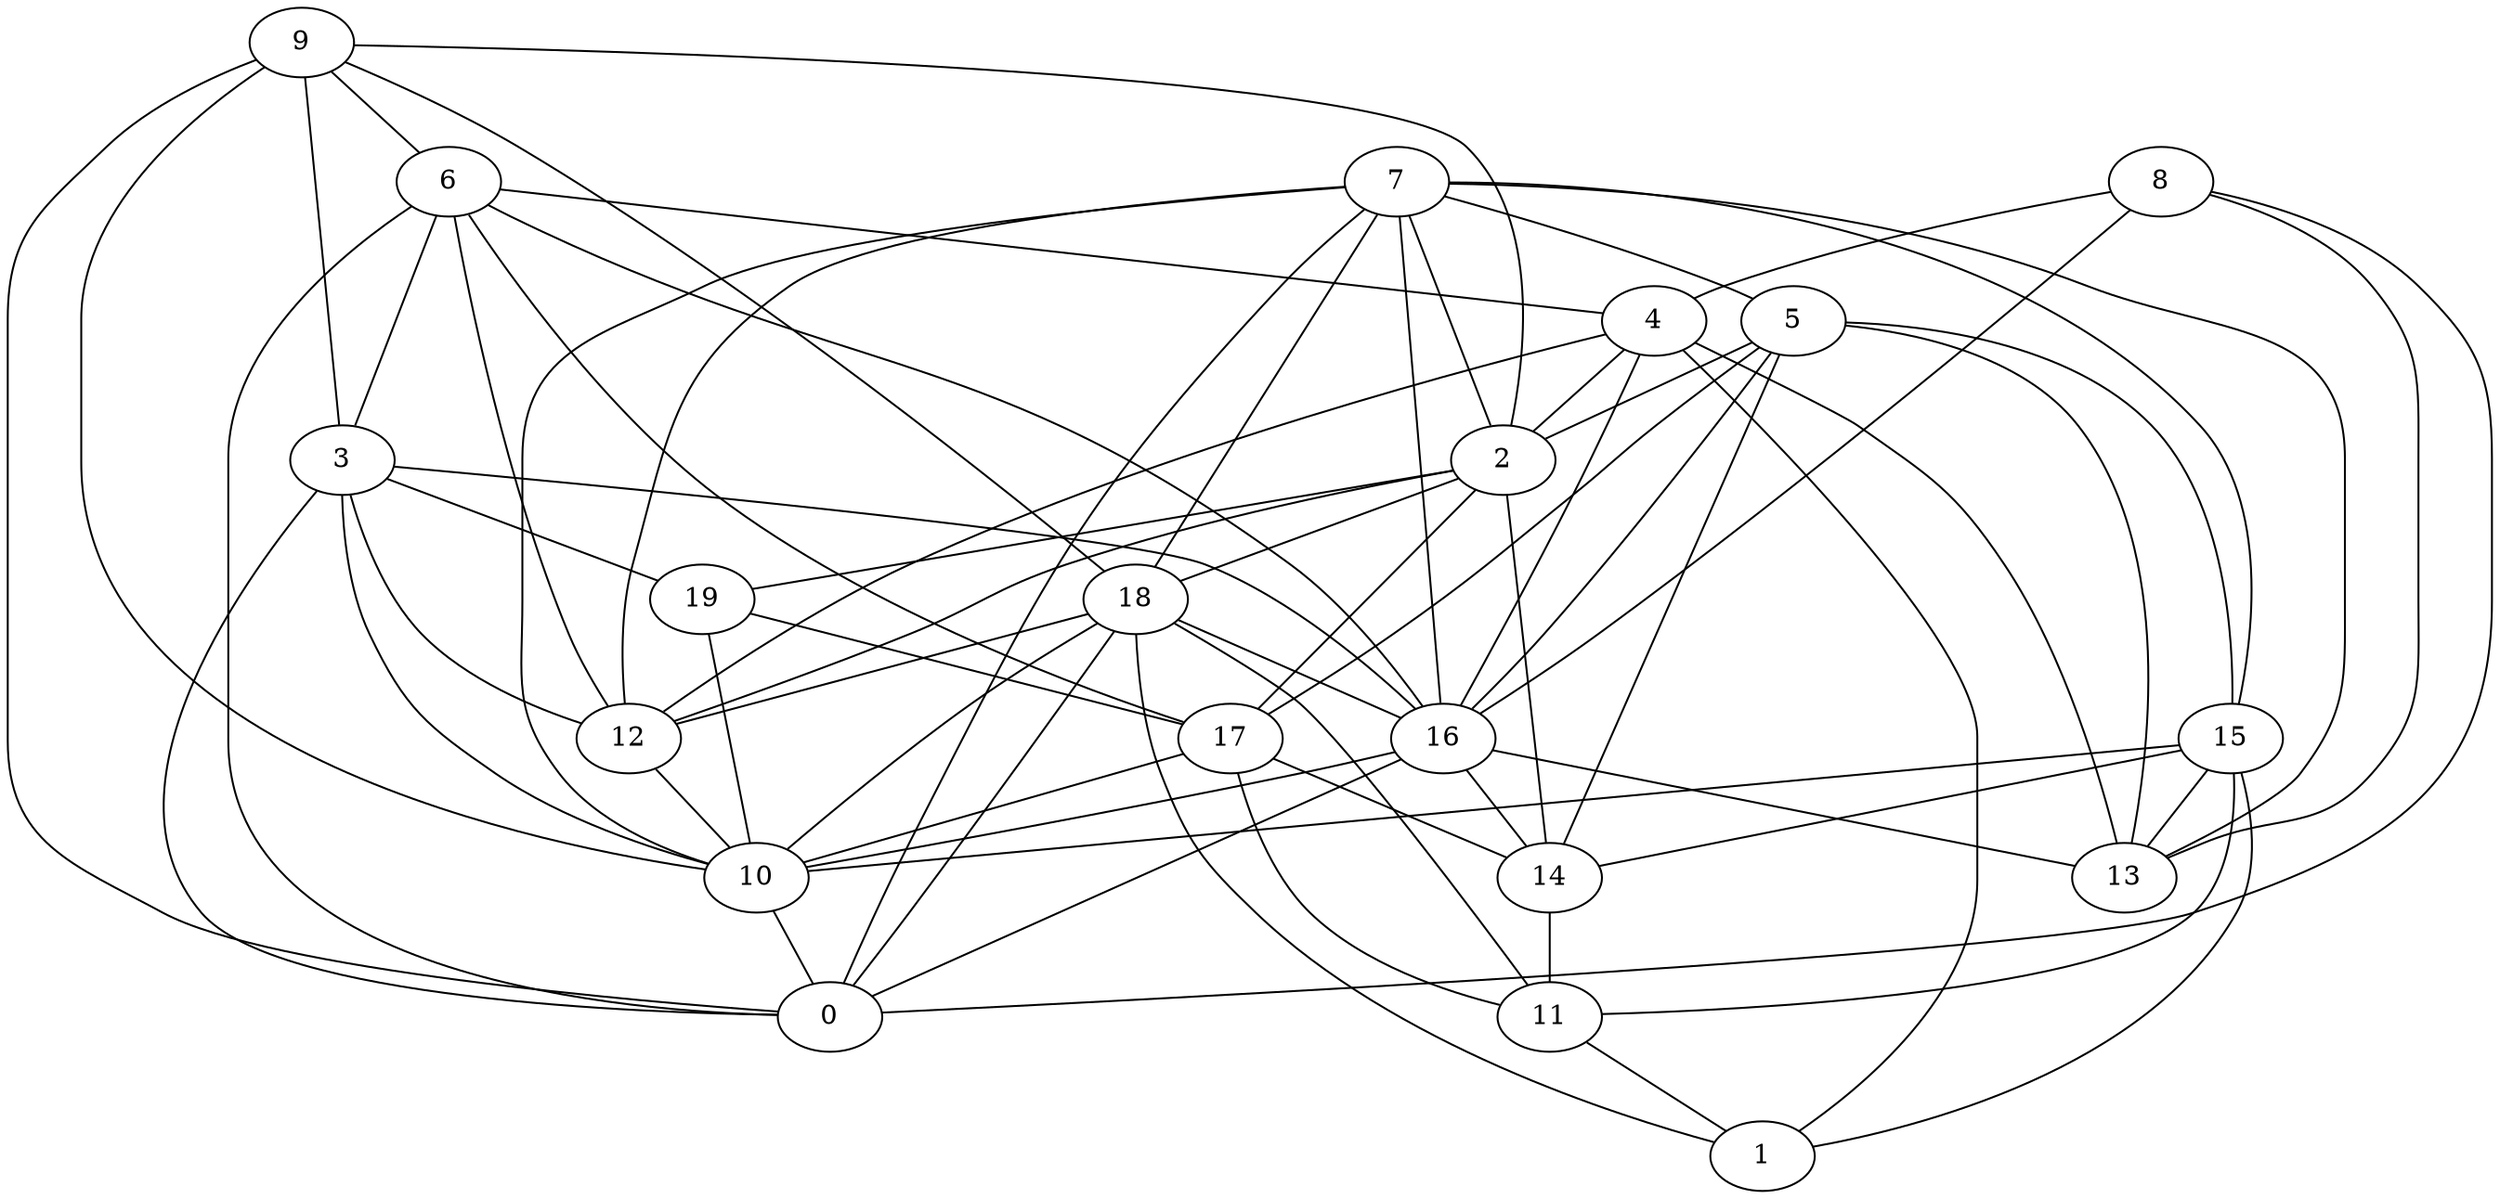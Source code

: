 digraph GG_graph {

subgraph G_graph {
edge [color = black]
"5" -> "17" [dir = none]
"5" -> "13" [dir = none]
"5" -> "14" [dir = none]
"5" -> "16" [dir = none]
"5" -> "15" [dir = none]
"14" -> "11" [dir = none]
"2" -> "14" [dir = none]
"2" -> "12" [dir = none]
"2" -> "19" [dir = none]
"2" -> "18" [dir = none]
"2" -> "17" [dir = none]
"4" -> "1" [dir = none]
"4" -> "12" [dir = none]
"4" -> "16" [dir = none]
"4" -> "2" [dir = none]
"4" -> "13" [dir = none]
"7" -> "18" [dir = none]
"7" -> "5" [dir = none]
"7" -> "2" [dir = none]
"7" -> "13" [dir = none]
"7" -> "15" [dir = none]
"7" -> "10" [dir = none]
"7" -> "0" [dir = none]
"17" -> "10" [dir = none]
"17" -> "11" [dir = none]
"9" -> "6" [dir = none]
"9" -> "2" [dir = none]
"9" -> "10" [dir = none]
"9" -> "0" [dir = none]
"9" -> "18" [dir = none]
"9" -> "3" [dir = none]
"11" -> "1" [dir = none]
"18" -> "16" [dir = none]
"18" -> "11" [dir = none]
"18" -> "12" [dir = none]
"18" -> "10" [dir = none]
"18" -> "1" [dir = none]
"12" -> "10" [dir = none]
"10" -> "0" [dir = none]
"15" -> "10" [dir = none]
"15" -> "11" [dir = none]
"15" -> "1" [dir = none]
"19" -> "17" [dir = none]
"6" -> "0" [dir = none]
"6" -> "12" [dir = none]
"6" -> "3" [dir = none]
"6" -> "17" [dir = none]
"6" -> "4" [dir = none]
"8" -> "13" [dir = none]
"8" -> "16" [dir = none]
"8" -> "4" [dir = none]
"3" -> "10" [dir = none]
"3" -> "12" [dir = none]
"3" -> "19" [dir = none]
"16" -> "10" [dir = none]
"16" -> "0" [dir = none]
"16" -> "14" [dir = none]
"17" -> "14" [dir = none]
"7" -> "16" [dir = none]
"16" -> "13" [dir = none]
"3" -> "0" [dir = none]
"3" -> "16" [dir = none]
"15" -> "14" [dir = none]
"18" -> "0" [dir = none]
"15" -> "13" [dir = none]
"5" -> "2" [dir = none]
"7" -> "12" [dir = none]
"19" -> "10" [dir = none]
"6" -> "16" [dir = none]
"8" -> "0" [dir = none]
}

}
